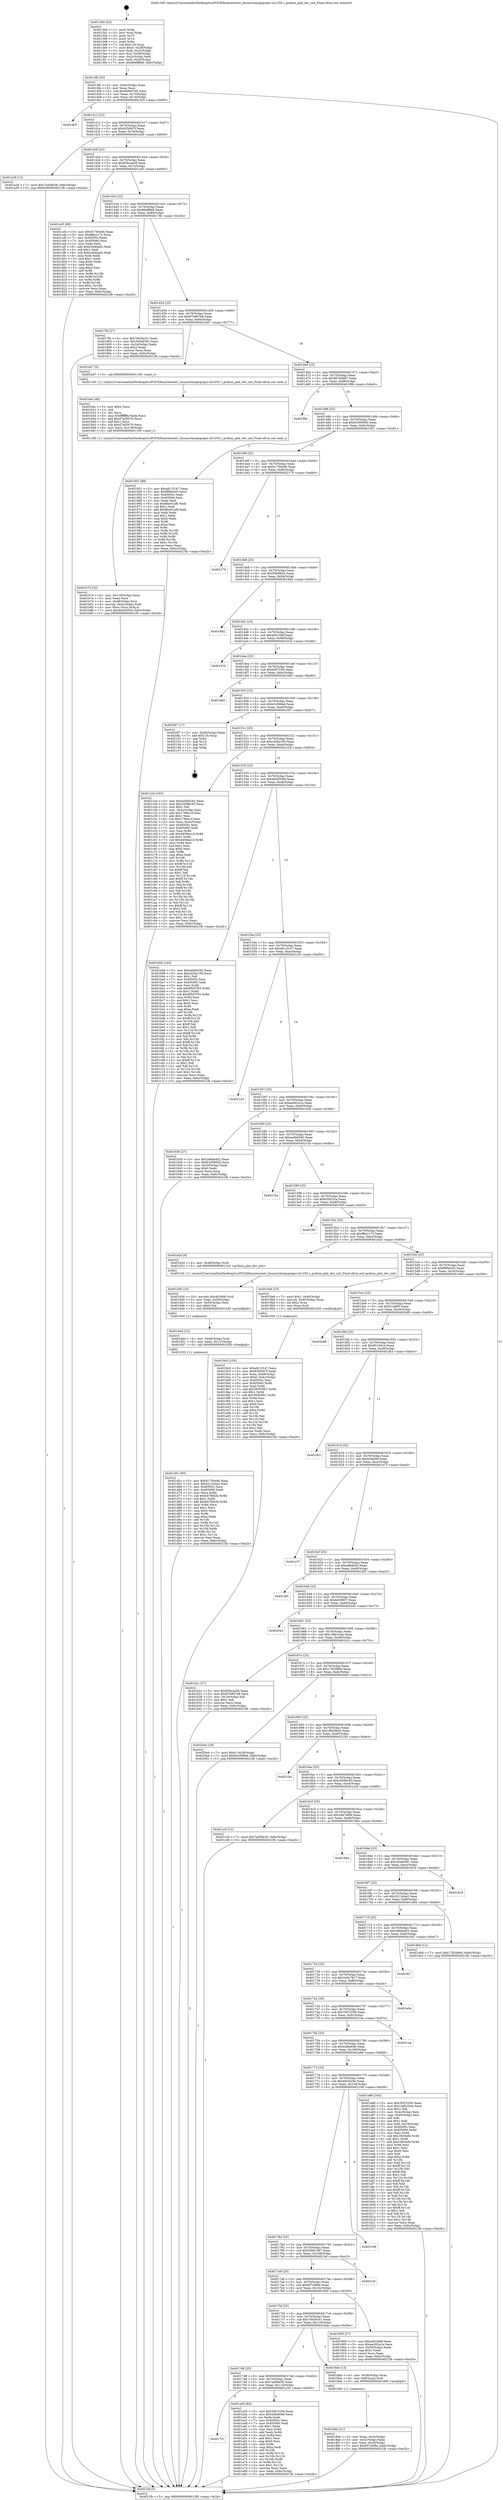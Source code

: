digraph "0x4013d0" {
  label = "0x4013d0 (/mnt/c/Users/mathe/Desktop/tcc/POCII/binaries/extr_linuxarchmipspcipci-sb1250.c_pcibios_plat_dev_init_Final-ollvm.out::main(0))"
  labelloc = "t"
  node[shape=record]

  Entry [label="",width=0.3,height=0.3,shape=circle,fillcolor=black,style=filled]
  "0x4013fb" [label="{
     0x4013fb [23]\l
     | [instrs]\l
     &nbsp;&nbsp;0x4013fb \<+3\>: mov -0x6c(%rbp),%eax\l
     &nbsp;&nbsp;0x4013fe \<+2\>: mov %eax,%ecx\l
     &nbsp;&nbsp;0x401400 \<+6\>: sub $0x80f407d5,%ecx\l
     &nbsp;&nbsp;0x401406 \<+3\>: mov %eax,-0x70(%rbp)\l
     &nbsp;&nbsp;0x401409 \<+3\>: mov %ecx,-0x74(%rbp)\l
     &nbsp;&nbsp;0x40140c \<+6\>: je 0000000000401dc5 \<main+0x9f5\>\l
  }"]
  "0x401dc5" [label="{
     0x401dc5\l
  }", style=dashed]
  "0x401412" [label="{
     0x401412 [22]\l
     | [instrs]\l
     &nbsp;&nbsp;0x401412 \<+5\>: jmp 0000000000401417 \<main+0x47\>\l
     &nbsp;&nbsp;0x401417 \<+3\>: mov -0x70(%rbp),%eax\l
     &nbsp;&nbsp;0x40141a \<+5\>: sub $0x835f407f,%eax\l
     &nbsp;&nbsp;0x40141f \<+3\>: mov %eax,-0x78(%rbp)\l
     &nbsp;&nbsp;0x401422 \<+6\>: je 0000000000401a29 \<main+0x659\>\l
  }"]
  Exit [label="",width=0.3,height=0.3,shape=circle,fillcolor=black,style=filled,peripheries=2]
  "0x401a29" [label="{
     0x401a29 [12]\l
     | [instrs]\l
     &nbsp;&nbsp;0x401a29 \<+7\>: movl $0x7ad58e36,-0x6c(%rbp)\l
     &nbsp;&nbsp;0x401a30 \<+5\>: jmp 00000000004021fb \<main+0xe2b\>\l
  }"]
  "0x401428" [label="{
     0x401428 [22]\l
     | [instrs]\l
     &nbsp;&nbsp;0x401428 \<+5\>: jmp 000000000040142d \<main+0x5d\>\l
     &nbsp;&nbsp;0x40142d \<+3\>: mov -0x70(%rbp),%eax\l
     &nbsp;&nbsp;0x401430 \<+5\>: sub $0x83bcaa58,%eax\l
     &nbsp;&nbsp;0x401435 \<+3\>: mov %eax,-0x7c(%rbp)\l
     &nbsp;&nbsp;0x401438 \<+6\>: je 0000000000401cd5 \<main+0x905\>\l
  }"]
  "0x401d5c" [label="{
     0x401d5c [93]\l
     | [instrs]\l
     &nbsp;&nbsp;0x401d5c \<+5\>: mov $0x91750e46,%eax\l
     &nbsp;&nbsp;0x401d61 \<+5\>: mov $0x321244e2,%esi\l
     &nbsp;&nbsp;0x401d66 \<+7\>: mov 0x40505c,%ecx\l
     &nbsp;&nbsp;0x401d6d \<+7\>: mov 0x405060,%edx\l
     &nbsp;&nbsp;0x401d74 \<+3\>: mov %ecx,%r8d\l
     &nbsp;&nbsp;0x401d77 \<+7\>: sub $0xb47fb82b,%r8d\l
     &nbsp;&nbsp;0x401d7e \<+4\>: sub $0x1,%r8d\l
     &nbsp;&nbsp;0x401d82 \<+7\>: add $0xb47fb82b,%r8d\l
     &nbsp;&nbsp;0x401d89 \<+4\>: imul %r8d,%ecx\l
     &nbsp;&nbsp;0x401d8d \<+3\>: and $0x1,%ecx\l
     &nbsp;&nbsp;0x401d90 \<+3\>: cmp $0x0,%ecx\l
     &nbsp;&nbsp;0x401d93 \<+4\>: sete %r9b\l
     &nbsp;&nbsp;0x401d97 \<+3\>: cmp $0xa,%edx\l
     &nbsp;&nbsp;0x401d9a \<+4\>: setl %r10b\l
     &nbsp;&nbsp;0x401d9e \<+3\>: mov %r9b,%r11b\l
     &nbsp;&nbsp;0x401da1 \<+3\>: and %r10b,%r11b\l
     &nbsp;&nbsp;0x401da4 \<+3\>: xor %r10b,%r9b\l
     &nbsp;&nbsp;0x401da7 \<+3\>: or %r9b,%r11b\l
     &nbsp;&nbsp;0x401daa \<+4\>: test $0x1,%r11b\l
     &nbsp;&nbsp;0x401dae \<+3\>: cmovne %esi,%eax\l
     &nbsp;&nbsp;0x401db1 \<+3\>: mov %eax,-0x6c(%rbp)\l
     &nbsp;&nbsp;0x401db4 \<+5\>: jmp 00000000004021fb \<main+0xe2b\>\l
  }"]
  "0x401cd5" [label="{
     0x401cd5 [88]\l
     | [instrs]\l
     &nbsp;&nbsp;0x401cd5 \<+5\>: mov $0x91750e46,%eax\l
     &nbsp;&nbsp;0x401cda \<+5\>: mov $0xff6a1c72,%ecx\l
     &nbsp;&nbsp;0x401cdf \<+7\>: mov 0x40505c,%edx\l
     &nbsp;&nbsp;0x401ce6 \<+7\>: mov 0x405060,%esi\l
     &nbsp;&nbsp;0x401ced \<+2\>: mov %edx,%edi\l
     &nbsp;&nbsp;0x401cef \<+6\>: add $0xb3d4bae5,%edi\l
     &nbsp;&nbsp;0x401cf5 \<+3\>: sub $0x1,%edi\l
     &nbsp;&nbsp;0x401cf8 \<+6\>: sub $0xb3d4bae5,%edi\l
     &nbsp;&nbsp;0x401cfe \<+3\>: imul %edi,%edx\l
     &nbsp;&nbsp;0x401d01 \<+3\>: and $0x1,%edx\l
     &nbsp;&nbsp;0x401d04 \<+3\>: cmp $0x0,%edx\l
     &nbsp;&nbsp;0x401d07 \<+4\>: sete %r8b\l
     &nbsp;&nbsp;0x401d0b \<+3\>: cmp $0xa,%esi\l
     &nbsp;&nbsp;0x401d0e \<+4\>: setl %r9b\l
     &nbsp;&nbsp;0x401d12 \<+3\>: mov %r8b,%r10b\l
     &nbsp;&nbsp;0x401d15 \<+3\>: and %r9b,%r10b\l
     &nbsp;&nbsp;0x401d18 \<+3\>: xor %r9b,%r8b\l
     &nbsp;&nbsp;0x401d1b \<+3\>: or %r8b,%r10b\l
     &nbsp;&nbsp;0x401d1e \<+4\>: test $0x1,%r10b\l
     &nbsp;&nbsp;0x401d22 \<+3\>: cmovne %ecx,%eax\l
     &nbsp;&nbsp;0x401d25 \<+3\>: mov %eax,-0x6c(%rbp)\l
     &nbsp;&nbsp;0x401d28 \<+5\>: jmp 00000000004021fb \<main+0xe2b\>\l
  }"]
  "0x40143e" [label="{
     0x40143e [22]\l
     | [instrs]\l
     &nbsp;&nbsp;0x40143e \<+5\>: jmp 0000000000401443 \<main+0x73\>\l
     &nbsp;&nbsp;0x401443 \<+3\>: mov -0x70(%rbp),%eax\l
     &nbsp;&nbsp;0x401446 \<+5\>: sub $0x86eff8b8,%eax\l
     &nbsp;&nbsp;0x40144b \<+3\>: mov %eax,-0x80(%rbp)\l
     &nbsp;&nbsp;0x40144e \<+6\>: je 00000000004017fb \<main+0x42b\>\l
  }"]
  "0x401d4d" [label="{
     0x401d4d [15]\l
     | [instrs]\l
     &nbsp;&nbsp;0x401d4d \<+4\>: mov -0x48(%rbp),%rdi\l
     &nbsp;&nbsp;0x401d51 \<+6\>: mov %eax,-0x11c(%rbp)\l
     &nbsp;&nbsp;0x401d57 \<+5\>: call 0000000000401030 \<free@plt\>\l
     | [calls]\l
     &nbsp;&nbsp;0x401030 \{1\} (unknown)\l
  }"]
  "0x4017fb" [label="{
     0x4017fb [27]\l
     | [instrs]\l
     &nbsp;&nbsp;0x4017fb \<+5\>: mov $0x7603bc51,%eax\l
     &nbsp;&nbsp;0x401800 \<+5\>: mov $0x303a9381,%ecx\l
     &nbsp;&nbsp;0x401805 \<+3\>: mov -0x24(%rbp),%edx\l
     &nbsp;&nbsp;0x401808 \<+3\>: cmp $0x2,%edx\l
     &nbsp;&nbsp;0x40180b \<+3\>: cmovne %ecx,%eax\l
     &nbsp;&nbsp;0x40180e \<+3\>: mov %eax,-0x6c(%rbp)\l
     &nbsp;&nbsp;0x401811 \<+5\>: jmp 00000000004021fb \<main+0xe2b\>\l
  }"]
  "0x401454" [label="{
     0x401454 [25]\l
     | [instrs]\l
     &nbsp;&nbsp;0x401454 \<+5\>: jmp 0000000000401459 \<main+0x89\>\l
     &nbsp;&nbsp;0x401459 \<+3\>: mov -0x70(%rbp),%eax\l
     &nbsp;&nbsp;0x40145c \<+5\>: sub $0x87e897e8,%eax\l
     &nbsp;&nbsp;0x401461 \<+6\>: mov %eax,-0x84(%rbp)\l
     &nbsp;&nbsp;0x401467 \<+6\>: je 0000000000401b47 \<main+0x777\>\l
  }"]
  "0x4021fb" [label="{
     0x4021fb [5]\l
     | [instrs]\l
     &nbsp;&nbsp;0x4021fb \<+5\>: jmp 00000000004013fb \<main+0x2b\>\l
  }"]
  "0x4013d0" [label="{
     0x4013d0 [43]\l
     | [instrs]\l
     &nbsp;&nbsp;0x4013d0 \<+1\>: push %rbp\l
     &nbsp;&nbsp;0x4013d1 \<+3\>: mov %rsp,%rbp\l
     &nbsp;&nbsp;0x4013d4 \<+2\>: push %r15\l
     &nbsp;&nbsp;0x4013d6 \<+2\>: push %r14\l
     &nbsp;&nbsp;0x4013d8 \<+1\>: push %rbx\l
     &nbsp;&nbsp;0x4013d9 \<+7\>: sub $0x118,%rsp\l
     &nbsp;&nbsp;0x4013e0 \<+7\>: movl $0x0,-0x28(%rbp)\l
     &nbsp;&nbsp;0x4013e7 \<+3\>: mov %edi,-0x2c(%rbp)\l
     &nbsp;&nbsp;0x4013ea \<+4\>: mov %rsi,-0x38(%rbp)\l
     &nbsp;&nbsp;0x4013ee \<+3\>: mov -0x2c(%rbp),%edi\l
     &nbsp;&nbsp;0x4013f1 \<+3\>: mov %edi,-0x24(%rbp)\l
     &nbsp;&nbsp;0x4013f4 \<+7\>: movl $0x86eff8b8,-0x6c(%rbp)\l
  }"]
  "0x401d36" [label="{
     0x401d36 [23]\l
     | [instrs]\l
     &nbsp;&nbsp;0x401d36 \<+10\>: movabs $0x4030d6,%rdi\l
     &nbsp;&nbsp;0x401d40 \<+3\>: mov %eax,-0x50(%rbp)\l
     &nbsp;&nbsp;0x401d43 \<+3\>: mov -0x50(%rbp),%esi\l
     &nbsp;&nbsp;0x401d46 \<+2\>: mov $0x0,%al\l
     &nbsp;&nbsp;0x401d48 \<+5\>: call 0000000000401040 \<printf@plt\>\l
     | [calls]\l
     &nbsp;&nbsp;0x401040 \{1\} (unknown)\l
  }"]
  "0x401b47" [label="{
     0x401b47 [5]\l
     | [instrs]\l
     &nbsp;&nbsp;0x401b47 \<+5\>: call 0000000000401160 \<next_i\>\l
     | [calls]\l
     &nbsp;&nbsp;0x401160 \{1\} (/mnt/c/Users/mathe/Desktop/tcc/POCII/binaries/extr_linuxarchmipspcipci-sb1250.c_pcibios_plat_dev_init_Final-ollvm.out::next_i)\l
  }"]
  "0x40146d" [label="{
     0x40146d [25]\l
     | [instrs]\l
     &nbsp;&nbsp;0x40146d \<+5\>: jmp 0000000000401472 \<main+0xa2\>\l
     &nbsp;&nbsp;0x401472 \<+3\>: mov -0x70(%rbp),%eax\l
     &nbsp;&nbsp;0x401475 \<+5\>: sub $0x8b784687,%eax\l
     &nbsp;&nbsp;0x40147a \<+6\>: mov %eax,-0x88(%rbp)\l
     &nbsp;&nbsp;0x401480 \<+6\>: je 0000000000401f9b \<main+0xbcb\>\l
  }"]
  "0x401b74" [label="{
     0x401b74 [32]\l
     | [instrs]\l
     &nbsp;&nbsp;0x401b74 \<+6\>: mov -0x118(%rbp),%ecx\l
     &nbsp;&nbsp;0x401b7a \<+3\>: imul %eax,%ecx\l
     &nbsp;&nbsp;0x401b7d \<+4\>: mov -0x48(%rbp),%rsi\l
     &nbsp;&nbsp;0x401b81 \<+4\>: movslq -0x4c(%rbp),%rdi\l
     &nbsp;&nbsp;0x401b85 \<+3\>: mov %ecx,(%rsi,%rdi,4)\l
     &nbsp;&nbsp;0x401b88 \<+7\>: movl $0xde0d500d,-0x6c(%rbp)\l
     &nbsp;&nbsp;0x401b8f \<+5\>: jmp 00000000004021fb \<main+0xe2b\>\l
  }"]
  "0x401f9b" [label="{
     0x401f9b\l
  }", style=dashed]
  "0x401486" [label="{
     0x401486 [25]\l
     | [instrs]\l
     &nbsp;&nbsp;0x401486 \<+5\>: jmp 000000000040148b \<main+0xbb\>\l
     &nbsp;&nbsp;0x40148b \<+3\>: mov -0x70(%rbp),%eax\l
     &nbsp;&nbsp;0x40148e \<+5\>: sub $0x9100993b,%eax\l
     &nbsp;&nbsp;0x401493 \<+6\>: mov %eax,-0x8c(%rbp)\l
     &nbsp;&nbsp;0x401499 \<+6\>: je 0000000000401951 \<main+0x581\>\l
  }"]
  "0x401b4c" [label="{
     0x401b4c [40]\l
     | [instrs]\l
     &nbsp;&nbsp;0x401b4c \<+5\>: mov $0x2,%ecx\l
     &nbsp;&nbsp;0x401b51 \<+1\>: cltd\l
     &nbsp;&nbsp;0x401b52 \<+2\>: idiv %ecx\l
     &nbsp;&nbsp;0x401b54 \<+6\>: imul $0xfffffffe,%edx,%ecx\l
     &nbsp;&nbsp;0x401b5a \<+6\>: add $0xd7a05070,%ecx\l
     &nbsp;&nbsp;0x401b60 \<+3\>: add $0x1,%ecx\l
     &nbsp;&nbsp;0x401b63 \<+6\>: sub $0xd7a05070,%ecx\l
     &nbsp;&nbsp;0x401b69 \<+6\>: mov %ecx,-0x118(%rbp)\l
     &nbsp;&nbsp;0x401b6f \<+5\>: call 0000000000401160 \<next_i\>\l
     | [calls]\l
     &nbsp;&nbsp;0x401160 \{1\} (/mnt/c/Users/mathe/Desktop/tcc/POCII/binaries/extr_linuxarchmipspcipci-sb1250.c_pcibios_plat_dev_init_Final-ollvm.out::next_i)\l
  }"]
  "0x401951" [label="{
     0x401951 [88]\l
     | [instrs]\l
     &nbsp;&nbsp;0x401951 \<+5\>: mov $0xe811f147,%eax\l
     &nbsp;&nbsp;0x401956 \<+5\>: mov $0xff99e445,%ecx\l
     &nbsp;&nbsp;0x40195b \<+7\>: mov 0x40505c,%edx\l
     &nbsp;&nbsp;0x401962 \<+7\>: mov 0x405060,%esi\l
     &nbsp;&nbsp;0x401969 \<+2\>: mov %edx,%edi\l
     &nbsp;&nbsp;0x40196b \<+6\>: sub $0x8be91af6,%edi\l
     &nbsp;&nbsp;0x401971 \<+3\>: sub $0x1,%edi\l
     &nbsp;&nbsp;0x401974 \<+6\>: add $0x8be91af6,%edi\l
     &nbsp;&nbsp;0x40197a \<+3\>: imul %edi,%edx\l
     &nbsp;&nbsp;0x40197d \<+3\>: and $0x1,%edx\l
     &nbsp;&nbsp;0x401980 \<+3\>: cmp $0x0,%edx\l
     &nbsp;&nbsp;0x401983 \<+4\>: sete %r8b\l
     &nbsp;&nbsp;0x401987 \<+3\>: cmp $0xa,%esi\l
     &nbsp;&nbsp;0x40198a \<+4\>: setl %r9b\l
     &nbsp;&nbsp;0x40198e \<+3\>: mov %r8b,%r10b\l
     &nbsp;&nbsp;0x401991 \<+3\>: and %r9b,%r10b\l
     &nbsp;&nbsp;0x401994 \<+3\>: xor %r9b,%r8b\l
     &nbsp;&nbsp;0x401997 \<+3\>: or %r8b,%r10b\l
     &nbsp;&nbsp;0x40199a \<+4\>: test $0x1,%r10b\l
     &nbsp;&nbsp;0x40199e \<+3\>: cmovne %ecx,%eax\l
     &nbsp;&nbsp;0x4019a1 \<+3\>: mov %eax,-0x6c(%rbp)\l
     &nbsp;&nbsp;0x4019a4 \<+5\>: jmp 00000000004021fb \<main+0xe2b\>\l
  }"]
  "0x40149f" [label="{
     0x40149f [25]\l
     | [instrs]\l
     &nbsp;&nbsp;0x40149f \<+5\>: jmp 00000000004014a4 \<main+0xd4\>\l
     &nbsp;&nbsp;0x4014a4 \<+3\>: mov -0x70(%rbp),%eax\l
     &nbsp;&nbsp;0x4014a7 \<+5\>: sub $0x91750e46,%eax\l
     &nbsp;&nbsp;0x4014ac \<+6\>: mov %eax,-0x90(%rbp)\l
     &nbsp;&nbsp;0x4014b2 \<+6\>: je 0000000000402179 \<main+0xda9\>\l
  }"]
  "0x4017f1" [label="{
     0x4017f1\l
  }", style=dashed]
  "0x402179" [label="{
     0x402179\l
  }", style=dashed]
  "0x4014b8" [label="{
     0x4014b8 [25]\l
     | [instrs]\l
     &nbsp;&nbsp;0x4014b8 \<+5\>: jmp 00000000004014bd \<main+0xed\>\l
     &nbsp;&nbsp;0x4014bd \<+3\>: mov -0x70(%rbp),%eax\l
     &nbsp;&nbsp;0x4014c0 \<+5\>: sub $0x93b8fe0c,%eax\l
     &nbsp;&nbsp;0x4014c5 \<+6\>: mov %eax,-0x94(%rbp)\l
     &nbsp;&nbsp;0x4014cb \<+6\>: je 00000000004018d2 \<main+0x502\>\l
  }"]
  "0x401a35" [label="{
     0x401a35 [83]\l
     | [instrs]\l
     &nbsp;&nbsp;0x401a35 \<+5\>: mov $0x35f15256,%eax\l
     &nbsp;&nbsp;0x401a3a \<+5\>: mov $0x42fee046,%ecx\l
     &nbsp;&nbsp;0x401a3f \<+2\>: xor %edx,%edx\l
     &nbsp;&nbsp;0x401a41 \<+7\>: mov 0x40505c,%esi\l
     &nbsp;&nbsp;0x401a48 \<+7\>: mov 0x405060,%edi\l
     &nbsp;&nbsp;0x401a4f \<+3\>: sub $0x1,%edx\l
     &nbsp;&nbsp;0x401a52 \<+3\>: mov %esi,%r8d\l
     &nbsp;&nbsp;0x401a55 \<+3\>: add %edx,%r8d\l
     &nbsp;&nbsp;0x401a58 \<+4\>: imul %r8d,%esi\l
     &nbsp;&nbsp;0x401a5c \<+3\>: and $0x1,%esi\l
     &nbsp;&nbsp;0x401a5f \<+3\>: cmp $0x0,%esi\l
     &nbsp;&nbsp;0x401a62 \<+4\>: sete %r9b\l
     &nbsp;&nbsp;0x401a66 \<+3\>: cmp $0xa,%edi\l
     &nbsp;&nbsp;0x401a69 \<+4\>: setl %r10b\l
     &nbsp;&nbsp;0x401a6d \<+3\>: mov %r9b,%r11b\l
     &nbsp;&nbsp;0x401a70 \<+3\>: and %r10b,%r11b\l
     &nbsp;&nbsp;0x401a73 \<+3\>: xor %r10b,%r9b\l
     &nbsp;&nbsp;0x401a76 \<+3\>: or %r9b,%r11b\l
     &nbsp;&nbsp;0x401a79 \<+4\>: test $0x1,%r11b\l
     &nbsp;&nbsp;0x401a7d \<+3\>: cmovne %ecx,%eax\l
     &nbsp;&nbsp;0x401a80 \<+3\>: mov %eax,-0x6c(%rbp)\l
     &nbsp;&nbsp;0x401a83 \<+5\>: jmp 00000000004021fb \<main+0xe2b\>\l
  }"]
  "0x4018d2" [label="{
     0x4018d2\l
  }", style=dashed]
  "0x4014d1" [label="{
     0x4014d1 [25]\l
     | [instrs]\l
     &nbsp;&nbsp;0x4014d1 \<+5\>: jmp 00000000004014d6 \<main+0x106\>\l
     &nbsp;&nbsp;0x4014d6 \<+3\>: mov -0x70(%rbp),%eax\l
     &nbsp;&nbsp;0x4014d9 \<+5\>: sub $0xab910fef,%eax\l
     &nbsp;&nbsp;0x4014de \<+6\>: mov %eax,-0x98(%rbp)\l
     &nbsp;&nbsp;0x4014e4 \<+6\>: je 000000000040191b \<main+0x54b\>\l
  }"]
  "0x4019c0" [label="{
     0x4019c0 [105]\l
     | [instrs]\l
     &nbsp;&nbsp;0x4019c0 \<+5\>: mov $0xe811f147,%ecx\l
     &nbsp;&nbsp;0x4019c5 \<+5\>: mov $0x835f407f,%edx\l
     &nbsp;&nbsp;0x4019ca \<+4\>: mov %rax,-0x48(%rbp)\l
     &nbsp;&nbsp;0x4019ce \<+7\>: movl $0x0,-0x4c(%rbp)\l
     &nbsp;&nbsp;0x4019d5 \<+7\>: mov 0x40505c,%esi\l
     &nbsp;&nbsp;0x4019dc \<+8\>: mov 0x405060,%r8d\l
     &nbsp;&nbsp;0x4019e4 \<+3\>: mov %esi,%r9d\l
     &nbsp;&nbsp;0x4019e7 \<+7\>: add $0x393f39b7,%r9d\l
     &nbsp;&nbsp;0x4019ee \<+4\>: sub $0x1,%r9d\l
     &nbsp;&nbsp;0x4019f2 \<+7\>: sub $0x393f39b7,%r9d\l
     &nbsp;&nbsp;0x4019f9 \<+4\>: imul %r9d,%esi\l
     &nbsp;&nbsp;0x4019fd \<+3\>: and $0x1,%esi\l
     &nbsp;&nbsp;0x401a00 \<+3\>: cmp $0x0,%esi\l
     &nbsp;&nbsp;0x401a03 \<+4\>: sete %r10b\l
     &nbsp;&nbsp;0x401a07 \<+4\>: cmp $0xa,%r8d\l
     &nbsp;&nbsp;0x401a0b \<+4\>: setl %r11b\l
     &nbsp;&nbsp;0x401a0f \<+3\>: mov %r10b,%bl\l
     &nbsp;&nbsp;0x401a12 \<+3\>: and %r11b,%bl\l
     &nbsp;&nbsp;0x401a15 \<+3\>: xor %r11b,%r10b\l
     &nbsp;&nbsp;0x401a18 \<+3\>: or %r10b,%bl\l
     &nbsp;&nbsp;0x401a1b \<+3\>: test $0x1,%bl\l
     &nbsp;&nbsp;0x401a1e \<+3\>: cmovne %edx,%ecx\l
     &nbsp;&nbsp;0x401a21 \<+3\>: mov %ecx,-0x6c(%rbp)\l
     &nbsp;&nbsp;0x401a24 \<+5\>: jmp 00000000004021fb \<main+0xe2b\>\l
  }"]
  "0x40191b" [label="{
     0x40191b\l
  }", style=dashed]
  "0x4014ea" [label="{
     0x4014ea [25]\l
     | [instrs]\l
     &nbsp;&nbsp;0x4014ea \<+5\>: jmp 00000000004014ef \<main+0x11f\>\l
     &nbsp;&nbsp;0x4014ef \<+3\>: mov -0x70(%rbp),%eax\l
     &nbsp;&nbsp;0x4014f2 \<+5\>: sub $0xb0f733f4,%eax\l
     &nbsp;&nbsp;0x4014f7 \<+6\>: mov %eax,-0x9c(%rbp)\l
     &nbsp;&nbsp;0x4014fd \<+6\>: je 0000000000401e60 \<main+0xa90\>\l
  }"]
  "0x4018eb" [label="{
     0x4018eb [21]\l
     | [instrs]\l
     &nbsp;&nbsp;0x4018eb \<+3\>: mov %eax,-0x3c(%rbp)\l
     &nbsp;&nbsp;0x4018ee \<+3\>: mov -0x3c(%rbp),%eax\l
     &nbsp;&nbsp;0x4018f1 \<+3\>: mov %eax,-0x20(%rbp)\l
     &nbsp;&nbsp;0x4018f4 \<+7\>: movl $0x6f7c468a,-0x6c(%rbp)\l
     &nbsp;&nbsp;0x4018fb \<+5\>: jmp 00000000004021fb \<main+0xe2b\>\l
  }"]
  "0x401e60" [label="{
     0x401e60\l
  }", style=dashed]
  "0x401503" [label="{
     0x401503 [25]\l
     | [instrs]\l
     &nbsp;&nbsp;0x401503 \<+5\>: jmp 0000000000401508 \<main+0x138\>\l
     &nbsp;&nbsp;0x401508 \<+3\>: mov -0x70(%rbp),%eax\l
     &nbsp;&nbsp;0x40150b \<+5\>: sub $0xb3c069e6,%eax\l
     &nbsp;&nbsp;0x401510 \<+6\>: mov %eax,-0xa0(%rbp)\l
     &nbsp;&nbsp;0x401516 \<+6\>: je 00000000004020f7 \<main+0xd27\>\l
  }"]
  "0x4017d8" [label="{
     0x4017d8 [25]\l
     | [instrs]\l
     &nbsp;&nbsp;0x4017d8 \<+5\>: jmp 00000000004017dd \<main+0x40d\>\l
     &nbsp;&nbsp;0x4017dd \<+3\>: mov -0x70(%rbp),%eax\l
     &nbsp;&nbsp;0x4017e0 \<+5\>: sub $0x7ad58e36,%eax\l
     &nbsp;&nbsp;0x4017e5 \<+6\>: mov %eax,-0x114(%rbp)\l
     &nbsp;&nbsp;0x4017eb \<+6\>: je 0000000000401a35 \<main+0x665\>\l
  }"]
  "0x4020f7" [label="{
     0x4020f7 [17]\l
     | [instrs]\l
     &nbsp;&nbsp;0x4020f7 \<+3\>: mov -0x28(%rbp),%eax\l
     &nbsp;&nbsp;0x4020fa \<+7\>: add $0x118,%rsp\l
     &nbsp;&nbsp;0x402101 \<+1\>: pop %rbx\l
     &nbsp;&nbsp;0x402102 \<+2\>: pop %r14\l
     &nbsp;&nbsp;0x402104 \<+2\>: pop %r15\l
     &nbsp;&nbsp;0x402106 \<+1\>: pop %rbp\l
     &nbsp;&nbsp;0x402107 \<+1\>: ret\l
  }"]
  "0x40151c" [label="{
     0x40151c [25]\l
     | [instrs]\l
     &nbsp;&nbsp;0x40151c \<+5\>: jmp 0000000000401521 \<main+0x151\>\l
     &nbsp;&nbsp;0x401521 \<+3\>: mov -0x70(%rbp),%eax\l
     &nbsp;&nbsp;0x401524 \<+5\>: sub $0xcd26a195,%eax\l
     &nbsp;&nbsp;0x401529 \<+6\>: mov %eax,-0xa4(%rbp)\l
     &nbsp;&nbsp;0x40152f \<+6\>: je 0000000000401c24 \<main+0x854\>\l
  }"]
  "0x4018de" [label="{
     0x4018de [13]\l
     | [instrs]\l
     &nbsp;&nbsp;0x4018de \<+4\>: mov -0x38(%rbp),%rax\l
     &nbsp;&nbsp;0x4018e2 \<+4\>: mov 0x8(%rax),%rdi\l
     &nbsp;&nbsp;0x4018e6 \<+5\>: call 0000000000401060 \<atoi@plt\>\l
     | [calls]\l
     &nbsp;&nbsp;0x401060 \{1\} (unknown)\l
  }"]
  "0x401c24" [label="{
     0x401c24 [165]\l
     | [instrs]\l
     &nbsp;&nbsp;0x401c24 \<+5\>: mov $0xee6b6292,%eax\l
     &nbsp;&nbsp;0x401c29 \<+5\>: mov $0x20086c93,%ecx\l
     &nbsp;&nbsp;0x401c2e \<+2\>: mov $0x1,%dl\l
     &nbsp;&nbsp;0x401c30 \<+3\>: mov -0x4c(%rbp),%esi\l
     &nbsp;&nbsp;0x401c33 \<+6\>: add $0x179ba1d,%esi\l
     &nbsp;&nbsp;0x401c39 \<+3\>: add $0x1,%esi\l
     &nbsp;&nbsp;0x401c3c \<+6\>: sub $0x179ba1d,%esi\l
     &nbsp;&nbsp;0x401c42 \<+3\>: mov %esi,-0x4c(%rbp)\l
     &nbsp;&nbsp;0x401c45 \<+7\>: mov 0x40505c,%esi\l
     &nbsp;&nbsp;0x401c4c \<+7\>: mov 0x405060,%edi\l
     &nbsp;&nbsp;0x401c53 \<+3\>: mov %esi,%r8d\l
     &nbsp;&nbsp;0x401c56 \<+7\>: add $0xd456ea1d,%r8d\l
     &nbsp;&nbsp;0x401c5d \<+4\>: sub $0x1,%r8d\l
     &nbsp;&nbsp;0x401c61 \<+7\>: sub $0xd456ea1d,%r8d\l
     &nbsp;&nbsp;0x401c68 \<+4\>: imul %r8d,%esi\l
     &nbsp;&nbsp;0x401c6c \<+3\>: and $0x1,%esi\l
     &nbsp;&nbsp;0x401c6f \<+3\>: cmp $0x0,%esi\l
     &nbsp;&nbsp;0x401c72 \<+4\>: sete %r9b\l
     &nbsp;&nbsp;0x401c76 \<+3\>: cmp $0xa,%edi\l
     &nbsp;&nbsp;0x401c79 \<+4\>: setl %r10b\l
     &nbsp;&nbsp;0x401c7d \<+3\>: mov %r9b,%r11b\l
     &nbsp;&nbsp;0x401c80 \<+4\>: xor $0xff,%r11b\l
     &nbsp;&nbsp;0x401c84 \<+3\>: mov %r10b,%bl\l
     &nbsp;&nbsp;0x401c87 \<+3\>: xor $0xff,%bl\l
     &nbsp;&nbsp;0x401c8a \<+3\>: xor $0x1,%dl\l
     &nbsp;&nbsp;0x401c8d \<+3\>: mov %r11b,%r14b\l
     &nbsp;&nbsp;0x401c90 \<+4\>: and $0xff,%r14b\l
     &nbsp;&nbsp;0x401c94 \<+3\>: and %dl,%r9b\l
     &nbsp;&nbsp;0x401c97 \<+3\>: mov %bl,%r15b\l
     &nbsp;&nbsp;0x401c9a \<+4\>: and $0xff,%r15b\l
     &nbsp;&nbsp;0x401c9e \<+3\>: and %dl,%r10b\l
     &nbsp;&nbsp;0x401ca1 \<+3\>: or %r9b,%r14b\l
     &nbsp;&nbsp;0x401ca4 \<+3\>: or %r10b,%r15b\l
     &nbsp;&nbsp;0x401ca7 \<+3\>: xor %r15b,%r14b\l
     &nbsp;&nbsp;0x401caa \<+3\>: or %bl,%r11b\l
     &nbsp;&nbsp;0x401cad \<+4\>: xor $0xff,%r11b\l
     &nbsp;&nbsp;0x401cb1 \<+3\>: or $0x1,%dl\l
     &nbsp;&nbsp;0x401cb4 \<+3\>: and %dl,%r11b\l
     &nbsp;&nbsp;0x401cb7 \<+3\>: or %r11b,%r14b\l
     &nbsp;&nbsp;0x401cba \<+4\>: test $0x1,%r14b\l
     &nbsp;&nbsp;0x401cbe \<+3\>: cmovne %ecx,%eax\l
     &nbsp;&nbsp;0x401cc1 \<+3\>: mov %eax,-0x6c(%rbp)\l
     &nbsp;&nbsp;0x401cc4 \<+5\>: jmp 00000000004021fb \<main+0xe2b\>\l
  }"]
  "0x401535" [label="{
     0x401535 [25]\l
     | [instrs]\l
     &nbsp;&nbsp;0x401535 \<+5\>: jmp 000000000040153a \<main+0x16a\>\l
     &nbsp;&nbsp;0x40153a \<+3\>: mov -0x70(%rbp),%eax\l
     &nbsp;&nbsp;0x40153d \<+5\>: sub $0xde0d500d,%eax\l
     &nbsp;&nbsp;0x401542 \<+6\>: mov %eax,-0xa8(%rbp)\l
     &nbsp;&nbsp;0x401548 \<+6\>: je 0000000000401b94 \<main+0x7c4\>\l
  }"]
  "0x4017bf" [label="{
     0x4017bf [25]\l
     | [instrs]\l
     &nbsp;&nbsp;0x4017bf \<+5\>: jmp 00000000004017c4 \<main+0x3f4\>\l
     &nbsp;&nbsp;0x4017c4 \<+3\>: mov -0x70(%rbp),%eax\l
     &nbsp;&nbsp;0x4017c7 \<+5\>: sub $0x7603bc51,%eax\l
     &nbsp;&nbsp;0x4017cc \<+6\>: mov %eax,-0x110(%rbp)\l
     &nbsp;&nbsp;0x4017d2 \<+6\>: je 00000000004018de \<main+0x50e\>\l
  }"]
  "0x401b94" [label="{
     0x401b94 [144]\l
     | [instrs]\l
     &nbsp;&nbsp;0x401b94 \<+5\>: mov $0xee6b6292,%eax\l
     &nbsp;&nbsp;0x401b99 \<+5\>: mov $0xcd26a195,%ecx\l
     &nbsp;&nbsp;0x401b9e \<+2\>: mov $0x1,%dl\l
     &nbsp;&nbsp;0x401ba0 \<+7\>: mov 0x40505c,%esi\l
     &nbsp;&nbsp;0x401ba7 \<+7\>: mov 0x405060,%edi\l
     &nbsp;&nbsp;0x401bae \<+3\>: mov %esi,%r8d\l
     &nbsp;&nbsp;0x401bb1 \<+7\>: add $0x6f5d7f33,%r8d\l
     &nbsp;&nbsp;0x401bb8 \<+4\>: sub $0x1,%r8d\l
     &nbsp;&nbsp;0x401bbc \<+7\>: sub $0x6f5d7f33,%r8d\l
     &nbsp;&nbsp;0x401bc3 \<+4\>: imul %r8d,%esi\l
     &nbsp;&nbsp;0x401bc7 \<+3\>: and $0x1,%esi\l
     &nbsp;&nbsp;0x401bca \<+3\>: cmp $0x0,%esi\l
     &nbsp;&nbsp;0x401bcd \<+4\>: sete %r9b\l
     &nbsp;&nbsp;0x401bd1 \<+3\>: cmp $0xa,%edi\l
     &nbsp;&nbsp;0x401bd4 \<+4\>: setl %r10b\l
     &nbsp;&nbsp;0x401bd8 \<+3\>: mov %r9b,%r11b\l
     &nbsp;&nbsp;0x401bdb \<+4\>: xor $0xff,%r11b\l
     &nbsp;&nbsp;0x401bdf \<+3\>: mov %r10b,%bl\l
     &nbsp;&nbsp;0x401be2 \<+3\>: xor $0xff,%bl\l
     &nbsp;&nbsp;0x401be5 \<+3\>: xor $0x1,%dl\l
     &nbsp;&nbsp;0x401be8 \<+3\>: mov %r11b,%r14b\l
     &nbsp;&nbsp;0x401beb \<+4\>: and $0xff,%r14b\l
     &nbsp;&nbsp;0x401bef \<+3\>: and %dl,%r9b\l
     &nbsp;&nbsp;0x401bf2 \<+3\>: mov %bl,%r15b\l
     &nbsp;&nbsp;0x401bf5 \<+4\>: and $0xff,%r15b\l
     &nbsp;&nbsp;0x401bf9 \<+3\>: and %dl,%r10b\l
     &nbsp;&nbsp;0x401bfc \<+3\>: or %r9b,%r14b\l
     &nbsp;&nbsp;0x401bff \<+3\>: or %r10b,%r15b\l
     &nbsp;&nbsp;0x401c02 \<+3\>: xor %r15b,%r14b\l
     &nbsp;&nbsp;0x401c05 \<+3\>: or %bl,%r11b\l
     &nbsp;&nbsp;0x401c08 \<+4\>: xor $0xff,%r11b\l
     &nbsp;&nbsp;0x401c0c \<+3\>: or $0x1,%dl\l
     &nbsp;&nbsp;0x401c0f \<+3\>: and %dl,%r11b\l
     &nbsp;&nbsp;0x401c12 \<+3\>: or %r11b,%r14b\l
     &nbsp;&nbsp;0x401c15 \<+4\>: test $0x1,%r14b\l
     &nbsp;&nbsp;0x401c19 \<+3\>: cmovne %ecx,%eax\l
     &nbsp;&nbsp;0x401c1c \<+3\>: mov %eax,-0x6c(%rbp)\l
     &nbsp;&nbsp;0x401c1f \<+5\>: jmp 00000000004021fb \<main+0xe2b\>\l
  }"]
  "0x40154e" [label="{
     0x40154e [25]\l
     | [instrs]\l
     &nbsp;&nbsp;0x40154e \<+5\>: jmp 0000000000401553 \<main+0x183\>\l
     &nbsp;&nbsp;0x401553 \<+3\>: mov -0x70(%rbp),%eax\l
     &nbsp;&nbsp;0x401556 \<+5\>: sub $0xe811f147,%eax\l
     &nbsp;&nbsp;0x40155b \<+6\>: mov %eax,-0xac(%rbp)\l
     &nbsp;&nbsp;0x401561 \<+6\>: je 0000000000402120 \<main+0xd50\>\l
  }"]
  "0x401900" [label="{
     0x401900 [27]\l
     | [instrs]\l
     &nbsp;&nbsp;0x401900 \<+5\>: mov $0xab910fef,%eax\l
     &nbsp;&nbsp;0x401905 \<+5\>: mov $0xee302a1a,%ecx\l
     &nbsp;&nbsp;0x40190a \<+3\>: mov -0x20(%rbp),%edx\l
     &nbsp;&nbsp;0x40190d \<+3\>: cmp $0x1,%edx\l
     &nbsp;&nbsp;0x401910 \<+3\>: cmovl %ecx,%eax\l
     &nbsp;&nbsp;0x401913 \<+3\>: mov %eax,-0x6c(%rbp)\l
     &nbsp;&nbsp;0x401916 \<+5\>: jmp 00000000004021fb \<main+0xe2b\>\l
  }"]
  "0x402120" [label="{
     0x402120\l
  }", style=dashed]
  "0x401567" [label="{
     0x401567 [25]\l
     | [instrs]\l
     &nbsp;&nbsp;0x401567 \<+5\>: jmp 000000000040156c \<main+0x19c\>\l
     &nbsp;&nbsp;0x40156c \<+3\>: mov -0x70(%rbp),%eax\l
     &nbsp;&nbsp;0x40156f \<+5\>: sub $0xee302a1a,%eax\l
     &nbsp;&nbsp;0x401574 \<+6\>: mov %eax,-0xb0(%rbp)\l
     &nbsp;&nbsp;0x40157a \<+6\>: je 0000000000401936 \<main+0x566\>\l
  }"]
  "0x4017a6" [label="{
     0x4017a6 [25]\l
     | [instrs]\l
     &nbsp;&nbsp;0x4017a6 \<+5\>: jmp 00000000004017ab \<main+0x3db\>\l
     &nbsp;&nbsp;0x4017ab \<+3\>: mov -0x70(%rbp),%eax\l
     &nbsp;&nbsp;0x4017ae \<+5\>: sub $0x6f7c468a,%eax\l
     &nbsp;&nbsp;0x4017b3 \<+6\>: mov %eax,-0x10c(%rbp)\l
     &nbsp;&nbsp;0x4017b9 \<+6\>: je 0000000000401900 \<main+0x530\>\l
  }"]
  "0x401936" [label="{
     0x401936 [27]\l
     | [instrs]\l
     &nbsp;&nbsp;0x401936 \<+5\>: mov $0x346be402,%eax\l
     &nbsp;&nbsp;0x40193b \<+5\>: mov $0x9100993b,%ecx\l
     &nbsp;&nbsp;0x401940 \<+3\>: mov -0x20(%rbp),%edx\l
     &nbsp;&nbsp;0x401943 \<+3\>: cmp $0x0,%edx\l
     &nbsp;&nbsp;0x401946 \<+3\>: cmove %ecx,%eax\l
     &nbsp;&nbsp;0x401949 \<+3\>: mov %eax,-0x6c(%rbp)\l
     &nbsp;&nbsp;0x40194c \<+5\>: jmp 00000000004021fb \<main+0xe2b\>\l
  }"]
  "0x401580" [label="{
     0x401580 [25]\l
     | [instrs]\l
     &nbsp;&nbsp;0x401580 \<+5\>: jmp 0000000000401585 \<main+0x1b5\>\l
     &nbsp;&nbsp;0x401585 \<+3\>: mov -0x70(%rbp),%eax\l
     &nbsp;&nbsp;0x401588 \<+5\>: sub $0xee6b6292,%eax\l
     &nbsp;&nbsp;0x40158d \<+6\>: mov %eax,-0xb4(%rbp)\l
     &nbsp;&nbsp;0x401593 \<+6\>: je 000000000040215a \<main+0xd8a\>\l
  }"]
  "0x4021ef" [label="{
     0x4021ef\l
  }", style=dashed]
  "0x40215a" [label="{
     0x40215a\l
  }", style=dashed]
  "0x401599" [label="{
     0x401599 [25]\l
     | [instrs]\l
     &nbsp;&nbsp;0x401599 \<+5\>: jmp 000000000040159e \<main+0x1ce\>\l
     &nbsp;&nbsp;0x40159e \<+3\>: mov -0x70(%rbp),%eax\l
     &nbsp;&nbsp;0x4015a1 \<+5\>: sub $0xfc5910ca,%eax\l
     &nbsp;&nbsp;0x4015a6 \<+6\>: mov %eax,-0xb8(%rbp)\l
     &nbsp;&nbsp;0x4015ac \<+6\>: je 0000000000401f0f \<main+0xb3f\>\l
  }"]
  "0x40178d" [label="{
     0x40178d [25]\l
     | [instrs]\l
     &nbsp;&nbsp;0x40178d \<+5\>: jmp 0000000000401792 \<main+0x3c2\>\l
     &nbsp;&nbsp;0x401792 \<+3\>: mov -0x70(%rbp),%eax\l
     &nbsp;&nbsp;0x401795 \<+5\>: sub $0x55661587,%eax\l
     &nbsp;&nbsp;0x40179a \<+6\>: mov %eax,-0x108(%rbp)\l
     &nbsp;&nbsp;0x4017a0 \<+6\>: je 00000000004021ef \<main+0xe1f\>\l
  }"]
  "0x401f0f" [label="{
     0x401f0f\l
  }", style=dashed]
  "0x4015b2" [label="{
     0x4015b2 [25]\l
     | [instrs]\l
     &nbsp;&nbsp;0x4015b2 \<+5\>: jmp 00000000004015b7 \<main+0x1e7\>\l
     &nbsp;&nbsp;0x4015b7 \<+3\>: mov -0x70(%rbp),%eax\l
     &nbsp;&nbsp;0x4015ba \<+5\>: sub $0xff6a1c72,%eax\l
     &nbsp;&nbsp;0x4015bf \<+6\>: mov %eax,-0xbc(%rbp)\l
     &nbsp;&nbsp;0x4015c5 \<+6\>: je 0000000000401d2d \<main+0x95d\>\l
  }"]
  "0x402108" [label="{
     0x402108\l
  }", style=dashed]
  "0x401d2d" [label="{
     0x401d2d [9]\l
     | [instrs]\l
     &nbsp;&nbsp;0x401d2d \<+4\>: mov -0x48(%rbp),%rdi\l
     &nbsp;&nbsp;0x401d31 \<+5\>: call 00000000004013c0 \<pcibios_plat_dev_init\>\l
     | [calls]\l
     &nbsp;&nbsp;0x4013c0 \{1\} (/mnt/c/Users/mathe/Desktop/tcc/POCII/binaries/extr_linuxarchmipspcipci-sb1250.c_pcibios_plat_dev_init_Final-ollvm.out::pcibios_plat_dev_init)\l
  }"]
  "0x4015cb" [label="{
     0x4015cb [25]\l
     | [instrs]\l
     &nbsp;&nbsp;0x4015cb \<+5\>: jmp 00000000004015d0 \<main+0x200\>\l
     &nbsp;&nbsp;0x4015d0 \<+3\>: mov -0x70(%rbp),%eax\l
     &nbsp;&nbsp;0x4015d3 \<+5\>: sub $0xff99e445,%eax\l
     &nbsp;&nbsp;0x4015d8 \<+6\>: mov %eax,-0xc0(%rbp)\l
     &nbsp;&nbsp;0x4015de \<+6\>: je 00000000004019a9 \<main+0x5d9\>\l
  }"]
  "0x401774" [label="{
     0x401774 [25]\l
     | [instrs]\l
     &nbsp;&nbsp;0x401774 \<+5\>: jmp 0000000000401779 \<main+0x3a9\>\l
     &nbsp;&nbsp;0x401779 \<+3\>: mov -0x70(%rbp),%eax\l
     &nbsp;&nbsp;0x40177c \<+5\>: sub $0x4fe3429e,%eax\l
     &nbsp;&nbsp;0x401781 \<+6\>: mov %eax,-0x104(%rbp)\l
     &nbsp;&nbsp;0x401787 \<+6\>: je 0000000000402108 \<main+0xd38\>\l
  }"]
  "0x4019a9" [label="{
     0x4019a9 [23]\l
     | [instrs]\l
     &nbsp;&nbsp;0x4019a9 \<+7\>: movl $0x1,-0x40(%rbp)\l
     &nbsp;&nbsp;0x4019b0 \<+4\>: movslq -0x40(%rbp),%rax\l
     &nbsp;&nbsp;0x4019b4 \<+4\>: shl $0x2,%rax\l
     &nbsp;&nbsp;0x4019b8 \<+3\>: mov %rax,%rdi\l
     &nbsp;&nbsp;0x4019bb \<+5\>: call 0000000000401050 \<malloc@plt\>\l
     | [calls]\l
     &nbsp;&nbsp;0x401050 \{1\} (unknown)\l
  }"]
  "0x4015e4" [label="{
     0x4015e4 [25]\l
     | [instrs]\l
     &nbsp;&nbsp;0x4015e4 \<+5\>: jmp 00000000004015e9 \<main+0x219\>\l
     &nbsp;&nbsp;0x4015e9 \<+3\>: mov -0x70(%rbp),%eax\l
     &nbsp;&nbsp;0x4015ec \<+5\>: sub $0x51efdf5,%eax\l
     &nbsp;&nbsp;0x4015f1 \<+6\>: mov %eax,-0xc4(%rbp)\l
     &nbsp;&nbsp;0x4015f7 \<+6\>: je 00000000004020d8 \<main+0xd08\>\l
  }"]
  "0x401a88" [label="{
     0x401a88 [164]\l
     | [instrs]\l
     &nbsp;&nbsp;0x401a88 \<+5\>: mov $0x35f15256,%eax\l
     &nbsp;&nbsp;0x401a8d \<+5\>: mov $0x146b1b4a,%ecx\l
     &nbsp;&nbsp;0x401a92 \<+2\>: mov $0x1,%dl\l
     &nbsp;&nbsp;0x401a94 \<+3\>: mov -0x4c(%rbp),%esi\l
     &nbsp;&nbsp;0x401a97 \<+3\>: cmp -0x40(%rbp),%esi\l
     &nbsp;&nbsp;0x401a9a \<+4\>: setl %dil\l
     &nbsp;&nbsp;0x401a9e \<+4\>: and $0x1,%dil\l
     &nbsp;&nbsp;0x401aa2 \<+4\>: mov %dil,-0x19(%rbp)\l
     &nbsp;&nbsp;0x401aa6 \<+7\>: mov 0x40505c,%esi\l
     &nbsp;&nbsp;0x401aad \<+8\>: mov 0x405060,%r8d\l
     &nbsp;&nbsp;0x401ab5 \<+3\>: mov %esi,%r9d\l
     &nbsp;&nbsp;0x401ab8 \<+7\>: sub $0x16fc5efd,%r9d\l
     &nbsp;&nbsp;0x401abf \<+4\>: sub $0x1,%r9d\l
     &nbsp;&nbsp;0x401ac3 \<+7\>: add $0x16fc5efd,%r9d\l
     &nbsp;&nbsp;0x401aca \<+4\>: imul %r9d,%esi\l
     &nbsp;&nbsp;0x401ace \<+3\>: and $0x1,%esi\l
     &nbsp;&nbsp;0x401ad1 \<+3\>: cmp $0x0,%esi\l
     &nbsp;&nbsp;0x401ad4 \<+4\>: sete %dil\l
     &nbsp;&nbsp;0x401ad8 \<+4\>: cmp $0xa,%r8d\l
     &nbsp;&nbsp;0x401adc \<+4\>: setl %r10b\l
     &nbsp;&nbsp;0x401ae0 \<+3\>: mov %dil,%r11b\l
     &nbsp;&nbsp;0x401ae3 \<+4\>: xor $0xff,%r11b\l
     &nbsp;&nbsp;0x401ae7 \<+3\>: mov %r10b,%bl\l
     &nbsp;&nbsp;0x401aea \<+3\>: xor $0xff,%bl\l
     &nbsp;&nbsp;0x401aed \<+3\>: xor $0x1,%dl\l
     &nbsp;&nbsp;0x401af0 \<+3\>: mov %r11b,%r14b\l
     &nbsp;&nbsp;0x401af3 \<+4\>: and $0xff,%r14b\l
     &nbsp;&nbsp;0x401af7 \<+3\>: and %dl,%dil\l
     &nbsp;&nbsp;0x401afa \<+3\>: mov %bl,%r15b\l
     &nbsp;&nbsp;0x401afd \<+4\>: and $0xff,%r15b\l
     &nbsp;&nbsp;0x401b01 \<+3\>: and %dl,%r10b\l
     &nbsp;&nbsp;0x401b04 \<+3\>: or %dil,%r14b\l
     &nbsp;&nbsp;0x401b07 \<+3\>: or %r10b,%r15b\l
     &nbsp;&nbsp;0x401b0a \<+3\>: xor %r15b,%r14b\l
     &nbsp;&nbsp;0x401b0d \<+3\>: or %bl,%r11b\l
     &nbsp;&nbsp;0x401b10 \<+4\>: xor $0xff,%r11b\l
     &nbsp;&nbsp;0x401b14 \<+3\>: or $0x1,%dl\l
     &nbsp;&nbsp;0x401b17 \<+3\>: and %dl,%r11b\l
     &nbsp;&nbsp;0x401b1a \<+3\>: or %r11b,%r14b\l
     &nbsp;&nbsp;0x401b1d \<+4\>: test $0x1,%r14b\l
     &nbsp;&nbsp;0x401b21 \<+3\>: cmovne %ecx,%eax\l
     &nbsp;&nbsp;0x401b24 \<+3\>: mov %eax,-0x6c(%rbp)\l
     &nbsp;&nbsp;0x401b27 \<+5\>: jmp 00000000004021fb \<main+0xe2b\>\l
  }"]
  "0x4020d8" [label="{
     0x4020d8\l
  }", style=dashed]
  "0x4015fd" [label="{
     0x4015fd [25]\l
     | [instrs]\l
     &nbsp;&nbsp;0x4015fd \<+5\>: jmp 0000000000401602 \<main+0x232\>\l
     &nbsp;&nbsp;0x401602 \<+3\>: mov -0x70(%rbp),%eax\l
     &nbsp;&nbsp;0x401605 \<+5\>: sub $0x851941d,%eax\l
     &nbsp;&nbsp;0x40160a \<+6\>: mov %eax,-0xc8(%rbp)\l
     &nbsp;&nbsp;0x401610 \<+6\>: je 0000000000401fb3 \<main+0xbe3\>\l
  }"]
  "0x40175b" [label="{
     0x40175b [25]\l
     | [instrs]\l
     &nbsp;&nbsp;0x40175b \<+5\>: jmp 0000000000401760 \<main+0x390\>\l
     &nbsp;&nbsp;0x401760 \<+3\>: mov -0x70(%rbp),%eax\l
     &nbsp;&nbsp;0x401763 \<+5\>: sub $0x42fee046,%eax\l
     &nbsp;&nbsp;0x401768 \<+6\>: mov %eax,-0x100(%rbp)\l
     &nbsp;&nbsp;0x40176e \<+6\>: je 0000000000401a88 \<main+0x6b8\>\l
  }"]
  "0x401fb3" [label="{
     0x401fb3\l
  }", style=dashed]
  "0x401616" [label="{
     0x401616 [25]\l
     | [instrs]\l
     &nbsp;&nbsp;0x401616 \<+5\>: jmp 000000000040161b \<main+0x24b\>\l
     &nbsp;&nbsp;0x40161b \<+3\>: mov -0x70(%rbp),%eax\l
     &nbsp;&nbsp;0x40161e \<+5\>: sub $0x92de5fd,%eax\l
     &nbsp;&nbsp;0x401623 \<+6\>: mov %eax,-0xcc(%rbp)\l
     &nbsp;&nbsp;0x401629 \<+6\>: je 0000000000401e7f \<main+0xaaf\>\l
  }"]
  "0x40214e" [label="{
     0x40214e\l
  }", style=dashed]
  "0x401e7f" [label="{
     0x401e7f\l
  }", style=dashed]
  "0x40162f" [label="{
     0x40162f [25]\l
     | [instrs]\l
     &nbsp;&nbsp;0x40162f \<+5\>: jmp 0000000000401634 \<main+0x264\>\l
     &nbsp;&nbsp;0x401634 \<+3\>: mov -0x70(%rbp),%eax\l
     &nbsp;&nbsp;0x401637 \<+5\>: sub $0xa68465a,%eax\l
     &nbsp;&nbsp;0x40163c \<+6\>: mov %eax,-0xd0(%rbp)\l
     &nbsp;&nbsp;0x401642 \<+6\>: je 0000000000401df3 \<main+0xa23\>\l
  }"]
  "0x401742" [label="{
     0x401742 [25]\l
     | [instrs]\l
     &nbsp;&nbsp;0x401742 \<+5\>: jmp 0000000000401747 \<main+0x377\>\l
     &nbsp;&nbsp;0x401747 \<+3\>: mov -0x70(%rbp),%eax\l
     &nbsp;&nbsp;0x40174a \<+5\>: sub $0x35f15256,%eax\l
     &nbsp;&nbsp;0x40174f \<+6\>: mov %eax,-0xfc(%rbp)\l
     &nbsp;&nbsp;0x401755 \<+6\>: je 000000000040214e \<main+0xd7e\>\l
  }"]
  "0x401df3" [label="{
     0x401df3\l
  }", style=dashed]
  "0x401648" [label="{
     0x401648 [25]\l
     | [instrs]\l
     &nbsp;&nbsp;0x401648 \<+5\>: jmp 000000000040164d \<main+0x27d\>\l
     &nbsp;&nbsp;0x40164d \<+3\>: mov -0x70(%rbp),%eax\l
     &nbsp;&nbsp;0x401650 \<+5\>: sub $0xb450857,%eax\l
     &nbsp;&nbsp;0x401655 \<+6\>: mov %eax,-0xd4(%rbp)\l
     &nbsp;&nbsp;0x40165b \<+6\>: je 0000000000402043 \<main+0xc73\>\l
  }"]
  "0x401e0e" [label="{
     0x401e0e\l
  }", style=dashed]
  "0x402043" [label="{
     0x402043\l
  }", style=dashed]
  "0x401661" [label="{
     0x401661 [25]\l
     | [instrs]\l
     &nbsp;&nbsp;0x401661 \<+5\>: jmp 0000000000401666 \<main+0x296\>\l
     &nbsp;&nbsp;0x401666 \<+3\>: mov -0x70(%rbp),%eax\l
     &nbsp;&nbsp;0x401669 \<+5\>: sub $0x146b1b4a,%eax\l
     &nbsp;&nbsp;0x40166e \<+6\>: mov %eax,-0xd8(%rbp)\l
     &nbsp;&nbsp;0x401674 \<+6\>: je 0000000000401b2c \<main+0x75c\>\l
  }"]
  "0x401729" [label="{
     0x401729 [25]\l
     | [instrs]\l
     &nbsp;&nbsp;0x401729 \<+5\>: jmp 000000000040172e \<main+0x35e\>\l
     &nbsp;&nbsp;0x40172e \<+3\>: mov -0x70(%rbp),%eax\l
     &nbsp;&nbsp;0x401731 \<+5\>: sub $0x34dc7817,%eax\l
     &nbsp;&nbsp;0x401736 \<+6\>: mov %eax,-0xf8(%rbp)\l
     &nbsp;&nbsp;0x40173c \<+6\>: je 0000000000401e0e \<main+0xa3e\>\l
  }"]
  "0x401b2c" [label="{
     0x401b2c [27]\l
     | [instrs]\l
     &nbsp;&nbsp;0x401b2c \<+5\>: mov $0x83bcaa58,%eax\l
     &nbsp;&nbsp;0x401b31 \<+5\>: mov $0x87e897e8,%ecx\l
     &nbsp;&nbsp;0x401b36 \<+3\>: mov -0x19(%rbp),%dl\l
     &nbsp;&nbsp;0x401b39 \<+3\>: test $0x1,%dl\l
     &nbsp;&nbsp;0x401b3c \<+3\>: cmovne %ecx,%eax\l
     &nbsp;&nbsp;0x401b3f \<+3\>: mov %eax,-0x6c(%rbp)\l
     &nbsp;&nbsp;0x401b42 \<+5\>: jmp 00000000004021fb \<main+0xe2b\>\l
  }"]
  "0x40167a" [label="{
     0x40167a [25]\l
     | [instrs]\l
     &nbsp;&nbsp;0x40167a \<+5\>: jmp 000000000040167f \<main+0x2af\>\l
     &nbsp;&nbsp;0x40167f \<+3\>: mov -0x70(%rbp),%eax\l
     &nbsp;&nbsp;0x401682 \<+5\>: sub $0x17820660,%eax\l
     &nbsp;&nbsp;0x401687 \<+6\>: mov %eax,-0xdc(%rbp)\l
     &nbsp;&nbsp;0x40168d \<+6\>: je 00000000004020e4 \<main+0xd14\>\l
  }"]
  "0x401fa7" [label="{
     0x401fa7\l
  }", style=dashed]
  "0x4020e4" [label="{
     0x4020e4 [19]\l
     | [instrs]\l
     &nbsp;&nbsp;0x4020e4 \<+7\>: movl $0x0,-0x28(%rbp)\l
     &nbsp;&nbsp;0x4020eb \<+7\>: movl $0xb3c069e6,-0x6c(%rbp)\l
     &nbsp;&nbsp;0x4020f2 \<+5\>: jmp 00000000004021fb \<main+0xe2b\>\l
  }"]
  "0x401693" [label="{
     0x401693 [25]\l
     | [instrs]\l
     &nbsp;&nbsp;0x401693 \<+5\>: jmp 0000000000401698 \<main+0x2c8\>\l
     &nbsp;&nbsp;0x401698 \<+3\>: mov -0x70(%rbp),%eax\l
     &nbsp;&nbsp;0x40169b \<+5\>: sub $0x189296a3,%eax\l
     &nbsp;&nbsp;0x4016a0 \<+6\>: mov %eax,-0xe0(%rbp)\l
     &nbsp;&nbsp;0x4016a6 \<+6\>: je 00000000004021b4 \<main+0xde4\>\l
  }"]
  "0x401710" [label="{
     0x401710 [25]\l
     | [instrs]\l
     &nbsp;&nbsp;0x401710 \<+5\>: jmp 0000000000401715 \<main+0x345\>\l
     &nbsp;&nbsp;0x401715 \<+3\>: mov -0x70(%rbp),%eax\l
     &nbsp;&nbsp;0x401718 \<+5\>: sub $0x346be402,%eax\l
     &nbsp;&nbsp;0x40171d \<+6\>: mov %eax,-0xf4(%rbp)\l
     &nbsp;&nbsp;0x401723 \<+6\>: je 0000000000401fa7 \<main+0xbd7\>\l
  }"]
  "0x4021b4" [label="{
     0x4021b4\l
  }", style=dashed]
  "0x4016ac" [label="{
     0x4016ac [25]\l
     | [instrs]\l
     &nbsp;&nbsp;0x4016ac \<+5\>: jmp 00000000004016b1 \<main+0x2e1\>\l
     &nbsp;&nbsp;0x4016b1 \<+3\>: mov -0x70(%rbp),%eax\l
     &nbsp;&nbsp;0x4016b4 \<+5\>: sub $0x20086c93,%eax\l
     &nbsp;&nbsp;0x4016b9 \<+6\>: mov %eax,-0xe4(%rbp)\l
     &nbsp;&nbsp;0x4016bf \<+6\>: je 0000000000401cc9 \<main+0x8f9\>\l
  }"]
  "0x401db9" [label="{
     0x401db9 [12]\l
     | [instrs]\l
     &nbsp;&nbsp;0x401db9 \<+7\>: movl $0x17820660,-0x6c(%rbp)\l
     &nbsp;&nbsp;0x401dc0 \<+5\>: jmp 00000000004021fb \<main+0xe2b\>\l
  }"]
  "0x401cc9" [label="{
     0x401cc9 [12]\l
     | [instrs]\l
     &nbsp;&nbsp;0x401cc9 \<+7\>: movl $0x7ad58e36,-0x6c(%rbp)\l
     &nbsp;&nbsp;0x401cd0 \<+5\>: jmp 00000000004021fb \<main+0xe2b\>\l
  }"]
  "0x4016c5" [label="{
     0x4016c5 [25]\l
     | [instrs]\l
     &nbsp;&nbsp;0x4016c5 \<+5\>: jmp 00000000004016ca \<main+0x2fa\>\l
     &nbsp;&nbsp;0x4016ca \<+3\>: mov -0x70(%rbp),%eax\l
     &nbsp;&nbsp;0x4016cd \<+5\>: sub $0x28d7df08,%eax\l
     &nbsp;&nbsp;0x4016d2 \<+6\>: mov %eax,-0xe8(%rbp)\l
     &nbsp;&nbsp;0x4016d8 \<+6\>: je 000000000040186e \<main+0x49e\>\l
  }"]
  "0x4016f7" [label="{
     0x4016f7 [25]\l
     | [instrs]\l
     &nbsp;&nbsp;0x4016f7 \<+5\>: jmp 00000000004016fc \<main+0x32c\>\l
     &nbsp;&nbsp;0x4016fc \<+3\>: mov -0x70(%rbp),%eax\l
     &nbsp;&nbsp;0x4016ff \<+5\>: sub $0x321244e2,%eax\l
     &nbsp;&nbsp;0x401704 \<+6\>: mov %eax,-0xf0(%rbp)\l
     &nbsp;&nbsp;0x40170a \<+6\>: je 0000000000401db9 \<main+0x9e9\>\l
  }"]
  "0x40186e" [label="{
     0x40186e\l
  }", style=dashed]
  "0x4016de" [label="{
     0x4016de [25]\l
     | [instrs]\l
     &nbsp;&nbsp;0x4016de \<+5\>: jmp 00000000004016e3 \<main+0x313\>\l
     &nbsp;&nbsp;0x4016e3 \<+3\>: mov -0x70(%rbp),%eax\l
     &nbsp;&nbsp;0x4016e6 \<+5\>: sub $0x303a9381,%eax\l
     &nbsp;&nbsp;0x4016eb \<+6\>: mov %eax,-0xec(%rbp)\l
     &nbsp;&nbsp;0x4016f1 \<+6\>: je 0000000000401816 \<main+0x446\>\l
  }"]
  "0x401816" [label="{
     0x401816\l
  }", style=dashed]
  Entry -> "0x4013d0" [label=" 1"]
  "0x4013fb" -> "0x401dc5" [label=" 0"]
  "0x4013fb" -> "0x401412" [label=" 22"]
  "0x4020f7" -> Exit [label=" 1"]
  "0x401412" -> "0x401a29" [label=" 1"]
  "0x401412" -> "0x401428" [label=" 21"]
  "0x4020e4" -> "0x4021fb" [label=" 1"]
  "0x401428" -> "0x401cd5" [label=" 1"]
  "0x401428" -> "0x40143e" [label=" 20"]
  "0x401db9" -> "0x4021fb" [label=" 1"]
  "0x40143e" -> "0x4017fb" [label=" 1"]
  "0x40143e" -> "0x401454" [label=" 19"]
  "0x4017fb" -> "0x4021fb" [label=" 1"]
  "0x4013d0" -> "0x4013fb" [label=" 1"]
  "0x4021fb" -> "0x4013fb" [label=" 21"]
  "0x401d5c" -> "0x4021fb" [label=" 1"]
  "0x401454" -> "0x401b47" [label=" 1"]
  "0x401454" -> "0x40146d" [label=" 18"]
  "0x401d4d" -> "0x401d5c" [label=" 1"]
  "0x40146d" -> "0x401f9b" [label=" 0"]
  "0x40146d" -> "0x401486" [label=" 18"]
  "0x401d36" -> "0x401d4d" [label=" 1"]
  "0x401486" -> "0x401951" [label=" 1"]
  "0x401486" -> "0x40149f" [label=" 17"]
  "0x401d2d" -> "0x401d36" [label=" 1"]
  "0x40149f" -> "0x402179" [label=" 0"]
  "0x40149f" -> "0x4014b8" [label=" 17"]
  "0x401cd5" -> "0x4021fb" [label=" 1"]
  "0x4014b8" -> "0x4018d2" [label=" 0"]
  "0x4014b8" -> "0x4014d1" [label=" 17"]
  "0x401cc9" -> "0x4021fb" [label=" 1"]
  "0x4014d1" -> "0x40191b" [label=" 0"]
  "0x4014d1" -> "0x4014ea" [label=" 17"]
  "0x401b94" -> "0x4021fb" [label=" 1"]
  "0x4014ea" -> "0x401e60" [label=" 0"]
  "0x4014ea" -> "0x401503" [label=" 17"]
  "0x401b74" -> "0x4021fb" [label=" 1"]
  "0x401503" -> "0x4020f7" [label=" 1"]
  "0x401503" -> "0x40151c" [label=" 16"]
  "0x401b4c" -> "0x401b74" [label=" 1"]
  "0x40151c" -> "0x401c24" [label=" 1"]
  "0x40151c" -> "0x401535" [label=" 15"]
  "0x401b47" -> "0x401b4c" [label=" 1"]
  "0x401535" -> "0x401b94" [label=" 1"]
  "0x401535" -> "0x40154e" [label=" 14"]
  "0x401a88" -> "0x4021fb" [label=" 2"]
  "0x40154e" -> "0x402120" [label=" 0"]
  "0x40154e" -> "0x401567" [label=" 14"]
  "0x401a35" -> "0x4021fb" [label=" 2"]
  "0x401567" -> "0x401936" [label=" 1"]
  "0x401567" -> "0x401580" [label=" 13"]
  "0x4017d8" -> "0x401a35" [label=" 2"]
  "0x401580" -> "0x40215a" [label=" 0"]
  "0x401580" -> "0x401599" [label=" 13"]
  "0x401c24" -> "0x4021fb" [label=" 1"]
  "0x401599" -> "0x401f0f" [label=" 0"]
  "0x401599" -> "0x4015b2" [label=" 13"]
  "0x4019c0" -> "0x4021fb" [label=" 1"]
  "0x4015b2" -> "0x401d2d" [label=" 1"]
  "0x4015b2" -> "0x4015cb" [label=" 12"]
  "0x4019a9" -> "0x4019c0" [label=" 1"]
  "0x4015cb" -> "0x4019a9" [label=" 1"]
  "0x4015cb" -> "0x4015e4" [label=" 11"]
  "0x401936" -> "0x4021fb" [label=" 1"]
  "0x4015e4" -> "0x4020d8" [label=" 0"]
  "0x4015e4" -> "0x4015fd" [label=" 11"]
  "0x401900" -> "0x4021fb" [label=" 1"]
  "0x4015fd" -> "0x401fb3" [label=" 0"]
  "0x4015fd" -> "0x401616" [label=" 11"]
  "0x4018de" -> "0x4018eb" [label=" 1"]
  "0x401616" -> "0x401e7f" [label=" 0"]
  "0x401616" -> "0x40162f" [label=" 11"]
  "0x4017bf" -> "0x4017d8" [label=" 2"]
  "0x40162f" -> "0x401df3" [label=" 0"]
  "0x40162f" -> "0x401648" [label=" 11"]
  "0x401b2c" -> "0x4021fb" [label=" 2"]
  "0x401648" -> "0x402043" [label=" 0"]
  "0x401648" -> "0x401661" [label=" 11"]
  "0x4017a6" -> "0x4017bf" [label=" 3"]
  "0x401661" -> "0x401b2c" [label=" 2"]
  "0x401661" -> "0x40167a" [label=" 9"]
  "0x4017d8" -> "0x4017f1" [label=" 0"]
  "0x40167a" -> "0x4020e4" [label=" 1"]
  "0x40167a" -> "0x401693" [label=" 8"]
  "0x40178d" -> "0x4017a6" [label=" 4"]
  "0x401693" -> "0x4021b4" [label=" 0"]
  "0x401693" -> "0x4016ac" [label=" 8"]
  "0x401a29" -> "0x4021fb" [label=" 1"]
  "0x4016ac" -> "0x401cc9" [label=" 1"]
  "0x4016ac" -> "0x4016c5" [label=" 7"]
  "0x401774" -> "0x40178d" [label=" 4"]
  "0x4016c5" -> "0x40186e" [label=" 0"]
  "0x4016c5" -> "0x4016de" [label=" 7"]
  "0x401951" -> "0x4021fb" [label=" 1"]
  "0x4016de" -> "0x401816" [label=" 0"]
  "0x4016de" -> "0x4016f7" [label=" 7"]
  "0x401774" -> "0x402108" [label=" 0"]
  "0x4016f7" -> "0x401db9" [label=" 1"]
  "0x4016f7" -> "0x401710" [label=" 6"]
  "0x40178d" -> "0x4021ef" [label=" 0"]
  "0x401710" -> "0x401fa7" [label=" 0"]
  "0x401710" -> "0x401729" [label=" 6"]
  "0x4017a6" -> "0x401900" [label=" 1"]
  "0x401729" -> "0x401e0e" [label=" 0"]
  "0x401729" -> "0x401742" [label=" 6"]
  "0x4017bf" -> "0x4018de" [label=" 1"]
  "0x401742" -> "0x40214e" [label=" 0"]
  "0x401742" -> "0x40175b" [label=" 6"]
  "0x4018eb" -> "0x4021fb" [label=" 1"]
  "0x40175b" -> "0x401a88" [label=" 2"]
  "0x40175b" -> "0x401774" [label=" 4"]
}
